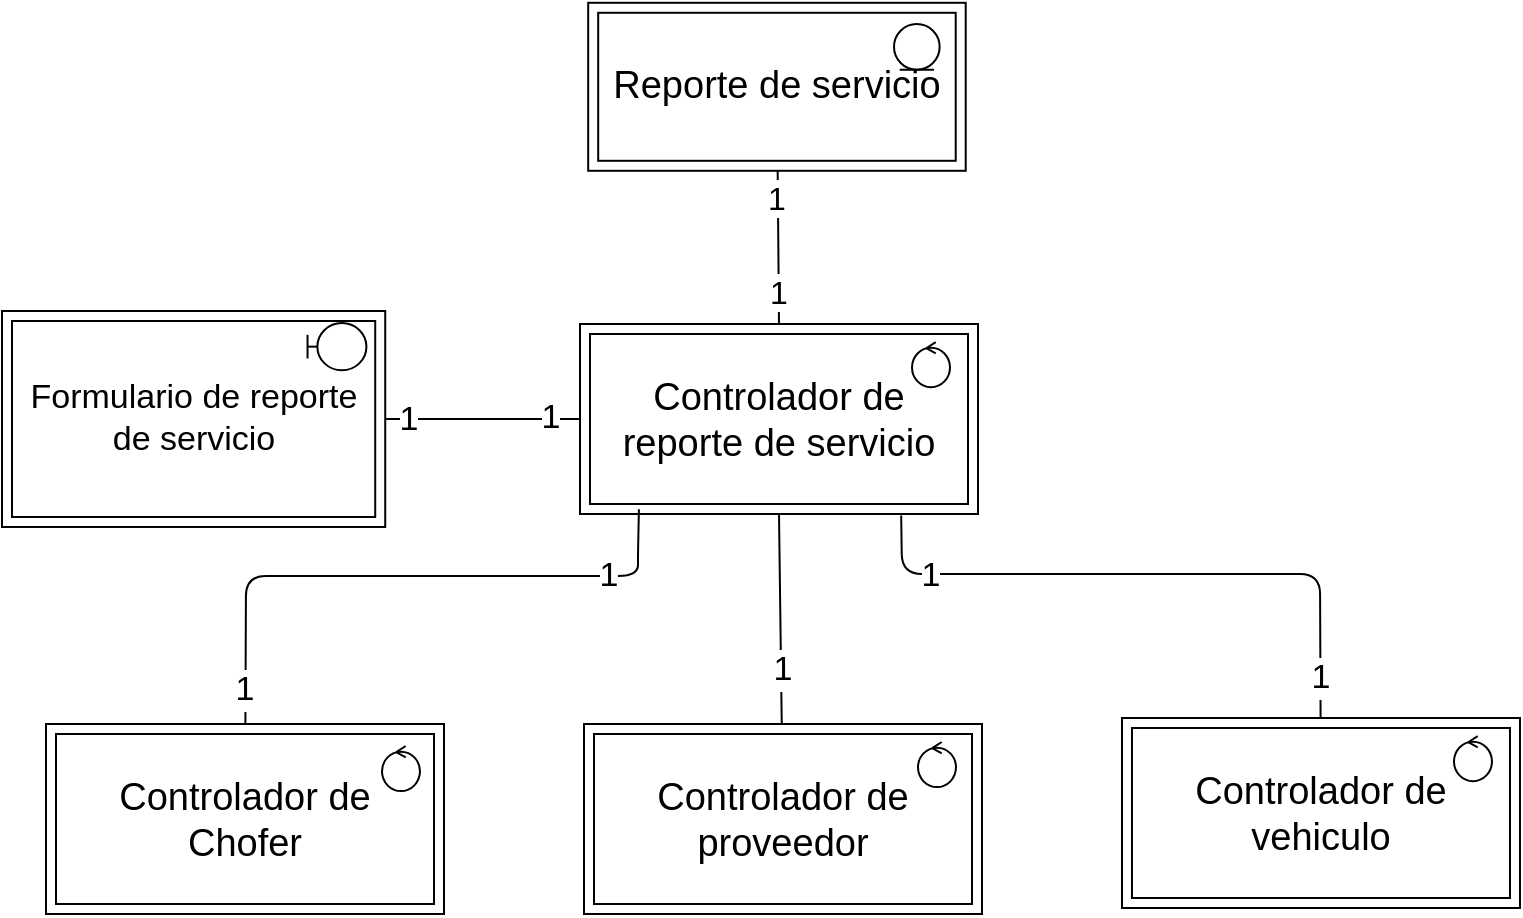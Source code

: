 <mxfile>
    <diagram id="nGO__EkNDpDVlPFKfRBw" name="Page-1">
        <mxGraphModel dx="990" dy="607" grid="0" gridSize="10" guides="1" tooltips="1" connect="1" arrows="1" fold="1" page="1" pageScale="1" pageWidth="827" pageHeight="1169" math="0" shadow="0">
            <root>
                <mxCell id="0"/>
                <mxCell id="1" parent="0"/>
                <mxCell id="3" value="" style="group" vertex="1" connectable="0" parent="1">
                    <mxGeometry x="319" y="334" width="199" height="95" as="geometry"/>
                </mxCell>
                <mxCell id="4" value="" style="group" vertex="1" connectable="0" parent="3">
                    <mxGeometry width="199.0" height="95" as="geometry"/>
                </mxCell>
                <mxCell id="5" value="&lt;font style=&quot;font-size: 19px&quot;&gt;Controlador de reporte de s&lt;/font&gt;&lt;span style=&quot;font-size: 19px&quot;&gt;ervicio&lt;/span&gt;" style="shape=ext;margin=3;double=1;whiteSpace=wrap;html=1;align=center;" vertex="1" parent="4">
                    <mxGeometry width="199.0" height="95" as="geometry"/>
                </mxCell>
                <mxCell id="6" value="" style="ellipse;shape=umlControl;whiteSpace=wrap;html=1;" vertex="1" parent="4">
                    <mxGeometry x="166.006" y="9.021" width="18.985" height="22.552" as="geometry"/>
                </mxCell>
                <mxCell id="7" style="edgeStyle=none;html=1;fontSize=19;endArrow=none;endFill=0;entryX=0.5;entryY=0;entryDx=0;entryDy=0;" edge="1" parent="1" target="5">
                    <mxGeometry relative="1" as="geometry">
                        <mxPoint x="417" y="365" as="targetPoint"/>
                        <mxPoint x="417.841" y="257.397" as="sourcePoint"/>
                    </mxGeometry>
                </mxCell>
                <mxCell id="8" value="1" style="edgeLabel;html=1;align=center;verticalAlign=middle;resizable=0;points=[];fontSize=16;" vertex="1" connectable="0" parent="7">
                    <mxGeometry x="-0.655" y="-1" relative="1" as="geometry">
                        <mxPoint as="offset"/>
                    </mxGeometry>
                </mxCell>
                <mxCell id="9" value="1" style="edgeLabel;html=1;align=center;verticalAlign=middle;resizable=0;points=[];fontSize=16;" vertex="1" connectable="0" parent="7">
                    <mxGeometry x="0.572" y="-1" relative="1" as="geometry">
                        <mxPoint as="offset"/>
                    </mxGeometry>
                </mxCell>
                <mxCell id="10" value="" style="group" vertex="1" connectable="0" parent="1">
                    <mxGeometry x="30" y="327.5" width="191.61" height="107.99" as="geometry"/>
                </mxCell>
                <mxCell id="11" value="&lt;span style=&quot;font-size: 17px&quot;&gt;Formulario de reporte de servicio&lt;/span&gt;" style="shape=ext;margin=3;double=1;whiteSpace=wrap;html=1;align=center;" vertex="1" parent="10">
                    <mxGeometry width="191.61" height="107.99" as="geometry"/>
                </mxCell>
                <mxCell id="12" value="" style="shape=umlBoundary;whiteSpace=wrap;html=1;" vertex="1" parent="10">
                    <mxGeometry x="152.77" y="6" width="29.44" height="23.65" as="geometry"/>
                </mxCell>
                <mxCell id="13" style="edgeStyle=none;html=1;entryX=0;entryY=0.5;entryDx=0;entryDy=0;fontSize=17;endArrow=none;endFill=0;" edge="1" parent="1" source="11" target="5">
                    <mxGeometry relative="1" as="geometry"/>
                </mxCell>
                <mxCell id="14" value="1" style="edgeLabel;html=1;align=center;verticalAlign=middle;resizable=0;points=[];fontSize=17;" vertex="1" connectable="0" parent="13">
                    <mxGeometry x="-0.776" relative="1" as="geometry">
                        <mxPoint as="offset"/>
                    </mxGeometry>
                </mxCell>
                <mxCell id="15" value="1" style="edgeLabel;html=1;align=center;verticalAlign=middle;resizable=0;points=[];fontSize=17;" vertex="1" connectable="0" parent="13">
                    <mxGeometry x="0.688" y="1" relative="1" as="geometry">
                        <mxPoint as="offset"/>
                    </mxGeometry>
                </mxCell>
                <mxCell id="16" value="" style="group" vertex="1" connectable="0" parent="1">
                    <mxGeometry x="52" y="534" width="199" height="95" as="geometry"/>
                </mxCell>
                <mxCell id="17" value="" style="group" vertex="1" connectable="0" parent="16">
                    <mxGeometry width="199.0" height="95" as="geometry"/>
                </mxCell>
                <mxCell id="18" value="&lt;font style=&quot;font-size: 19px&quot;&gt;Controlador de Chofer&lt;/font&gt;" style="shape=ext;margin=3;double=1;whiteSpace=wrap;html=1;align=center;" vertex="1" parent="17">
                    <mxGeometry width="199.0" height="95" as="geometry"/>
                </mxCell>
                <mxCell id="19" value="&lt;span style=&quot;color: rgba(0 , 0 , 0 , 0) ; font-family: monospace ; font-size: 0px&quot;&gt;%3CmxGraphModel%3E%3Croot%3E%3CmxCell%20id%3D%220%22%2F%3E%3CmxCell%20id%3D%221%22%20parent%3D%220%22%2F%3E%3CmxCell%20id%3D%222%22%20value%3D%22%22%20style%3D%22shape%3DumlBoundary%3BwhiteSpace%3Dwrap%3Bhtml%3D1%3B%22%20vertex%3D%221%22%20parent%3D%221%22%3E%3CmxGeometry%20x%3D%2298%22%20y%3D%2273%22%20width%3D%2286%22%20height%3D%2267%22%20as%3D%22geometry%22%2F%3E%3C%2FmxCell%3E%3C%2Froot%3E%3C%2FmxGraphModel%3E&lt;/span&gt;" style="ellipse;shape=umlControl;whiteSpace=wrap;html=1;" vertex="1" parent="17">
                    <mxGeometry x="167.996" y="11.001" width="18.985" height="22.552" as="geometry"/>
                </mxCell>
                <mxCell id="20" value="" style="group" vertex="1" connectable="0" parent="1">
                    <mxGeometry x="589.99" y="531" width="199" height="95" as="geometry"/>
                </mxCell>
                <mxCell id="21" value="" style="group" vertex="1" connectable="0" parent="20">
                    <mxGeometry width="199.0" height="95" as="geometry"/>
                </mxCell>
                <mxCell id="22" value="&lt;font style=&quot;font-size: 19px&quot;&gt;Controlador de vehiculo&lt;/font&gt;" style="shape=ext;margin=3;double=1;whiteSpace=wrap;html=1;align=center;" vertex="1" parent="21">
                    <mxGeometry width="199.0" height="95" as="geometry"/>
                </mxCell>
                <mxCell id="23" value="" style="ellipse;shape=umlControl;whiteSpace=wrap;html=1;" vertex="1" parent="21">
                    <mxGeometry x="166.006" y="9.021" width="18.985" height="22.552" as="geometry"/>
                </mxCell>
                <mxCell id="24" style="edgeStyle=none;html=1;entryX=0.5;entryY=1;entryDx=0;entryDy=0;fontSize=17;endArrow=none;endFill=0;" edge="1" parent="1" source="26" target="5">
                    <mxGeometry relative="1" as="geometry"/>
                </mxCell>
                <mxCell id="25" value="1" style="edgeLabel;html=1;align=center;verticalAlign=middle;resizable=0;points=[];fontSize=17;" vertex="1" connectable="0" parent="24">
                    <mxGeometry x="-0.489" relative="1" as="geometry">
                        <mxPoint as="offset"/>
                    </mxGeometry>
                </mxCell>
                <mxCell id="26" value="&lt;font style=&quot;font-size: 19px&quot;&gt;Controlador de proveedor&lt;/font&gt;" style="shape=ext;margin=3;double=1;whiteSpace=wrap;html=1;align=center;" vertex="1" parent="1">
                    <mxGeometry x="321" y="534" width="199.0" height="95" as="geometry"/>
                </mxCell>
                <mxCell id="27" style="edgeStyle=none;html=1;entryX=0.148;entryY=0.975;entryDx=0;entryDy=0;entryPerimeter=0;fontSize=17;endArrow=none;endFill=0;" edge="1" parent="1" source="18" target="5">
                    <mxGeometry relative="1" as="geometry">
                        <Array as="points">
                            <mxPoint x="152" y="460"/>
                            <mxPoint x="348" y="460"/>
                            <mxPoint x="348" y="449"/>
                        </Array>
                    </mxGeometry>
                </mxCell>
                <mxCell id="28" value="1" style="edgeLabel;html=1;align=center;verticalAlign=middle;resizable=0;points=[];fontSize=17;" vertex="1" connectable="0" parent="27">
                    <mxGeometry x="-0.889" y="1" relative="1" as="geometry">
                        <mxPoint as="offset"/>
                    </mxGeometry>
                </mxCell>
                <mxCell id="29" value="1" style="edgeLabel;html=1;align=center;verticalAlign=middle;resizable=0;points=[];fontSize=17;" vertex="1" connectable="0" parent="27">
                    <mxGeometry x="0.682" relative="1" as="geometry">
                        <mxPoint as="offset"/>
                    </mxGeometry>
                </mxCell>
                <mxCell id="30" style="edgeStyle=none;html=1;entryX=0.807;entryY=1.008;entryDx=0;entryDy=0;entryPerimeter=0;fontSize=17;endArrow=none;endFill=0;" edge="1" parent="1" source="22" target="5">
                    <mxGeometry relative="1" as="geometry">
                        <Array as="points">
                            <mxPoint x="689" y="459"/>
                            <mxPoint x="480" y="459"/>
                        </Array>
                    </mxGeometry>
                </mxCell>
                <mxCell id="31" value="1" style="edgeLabel;html=1;align=center;verticalAlign=middle;resizable=0;points=[];fontSize=17;" vertex="1" connectable="0" parent="30">
                    <mxGeometry x="0.726" y="1" relative="1" as="geometry">
                        <mxPoint as="offset"/>
                    </mxGeometry>
                </mxCell>
                <mxCell id="32" value="1" style="edgeLabel;html=1;align=center;verticalAlign=middle;resizable=0;points=[];fontSize=17;" vertex="1" connectable="0" parent="30">
                    <mxGeometry x="-0.872" relative="1" as="geometry">
                        <mxPoint as="offset"/>
                    </mxGeometry>
                </mxCell>
                <mxCell id="33" value="&lt;span style=&quot;color: rgba(0 , 0 , 0 , 0) ; font-family: monospace ; font-size: 0px&quot;&gt;%3CmxGraphModel%3E%3Croot%3E%3CmxCell%20id%3D%220%22%2F%3E%3CmxCell%20id%3D%221%22%20parent%3D%220%22%2F%3E%3CmxCell%20id%3D%222%22%20value%3D%22%22%20style%3D%22shape%3DumlBoundary%3BwhiteSpace%3Dwrap%3Bhtml%3D1%3B%22%20vertex%3D%221%22%20parent%3D%221%22%3E%3CmxGeometry%20x%3D%2298%22%20y%3D%2273%22%20width%3D%2286%22%20height%3D%2267%22%20as%3D%22geometry%22%2F%3E%3C%2FmxCell%3E%3C%2Froot%3E%3C%2FmxGraphModel%3E&lt;/span&gt;" style="ellipse;shape=umlControl;whiteSpace=wrap;html=1;" vertex="1" parent="1">
                    <mxGeometry x="487.996" y="543.001" width="18.985" height="22.552" as="geometry"/>
                </mxCell>
                <mxCell id="34" value="" style="group" vertex="1" connectable="0" parent="1">
                    <mxGeometry x="314" y="178" width="199" height="84" as="geometry"/>
                </mxCell>
                <mxCell id="35" value="&lt;span style=&quot;font-size: 19px&quot;&gt;Reporte de servicio&lt;/span&gt;" style="shape=ext;margin=3;double=1;whiteSpace=wrap;html=1;align=center;" vertex="1" parent="34">
                    <mxGeometry x="9.097" y="-4.603" width="188.766" height="84" as="geometry"/>
                </mxCell>
                <mxCell id="36" value="" style="ellipse;shape=umlEntity;whiteSpace=wrap;html=1;" vertex="1" parent="34">
                    <mxGeometry x="162" y="6" width="22.82" height="22.84" as="geometry"/>
                </mxCell>
            </root>
        </mxGraphModel>
    </diagram>
</mxfile>